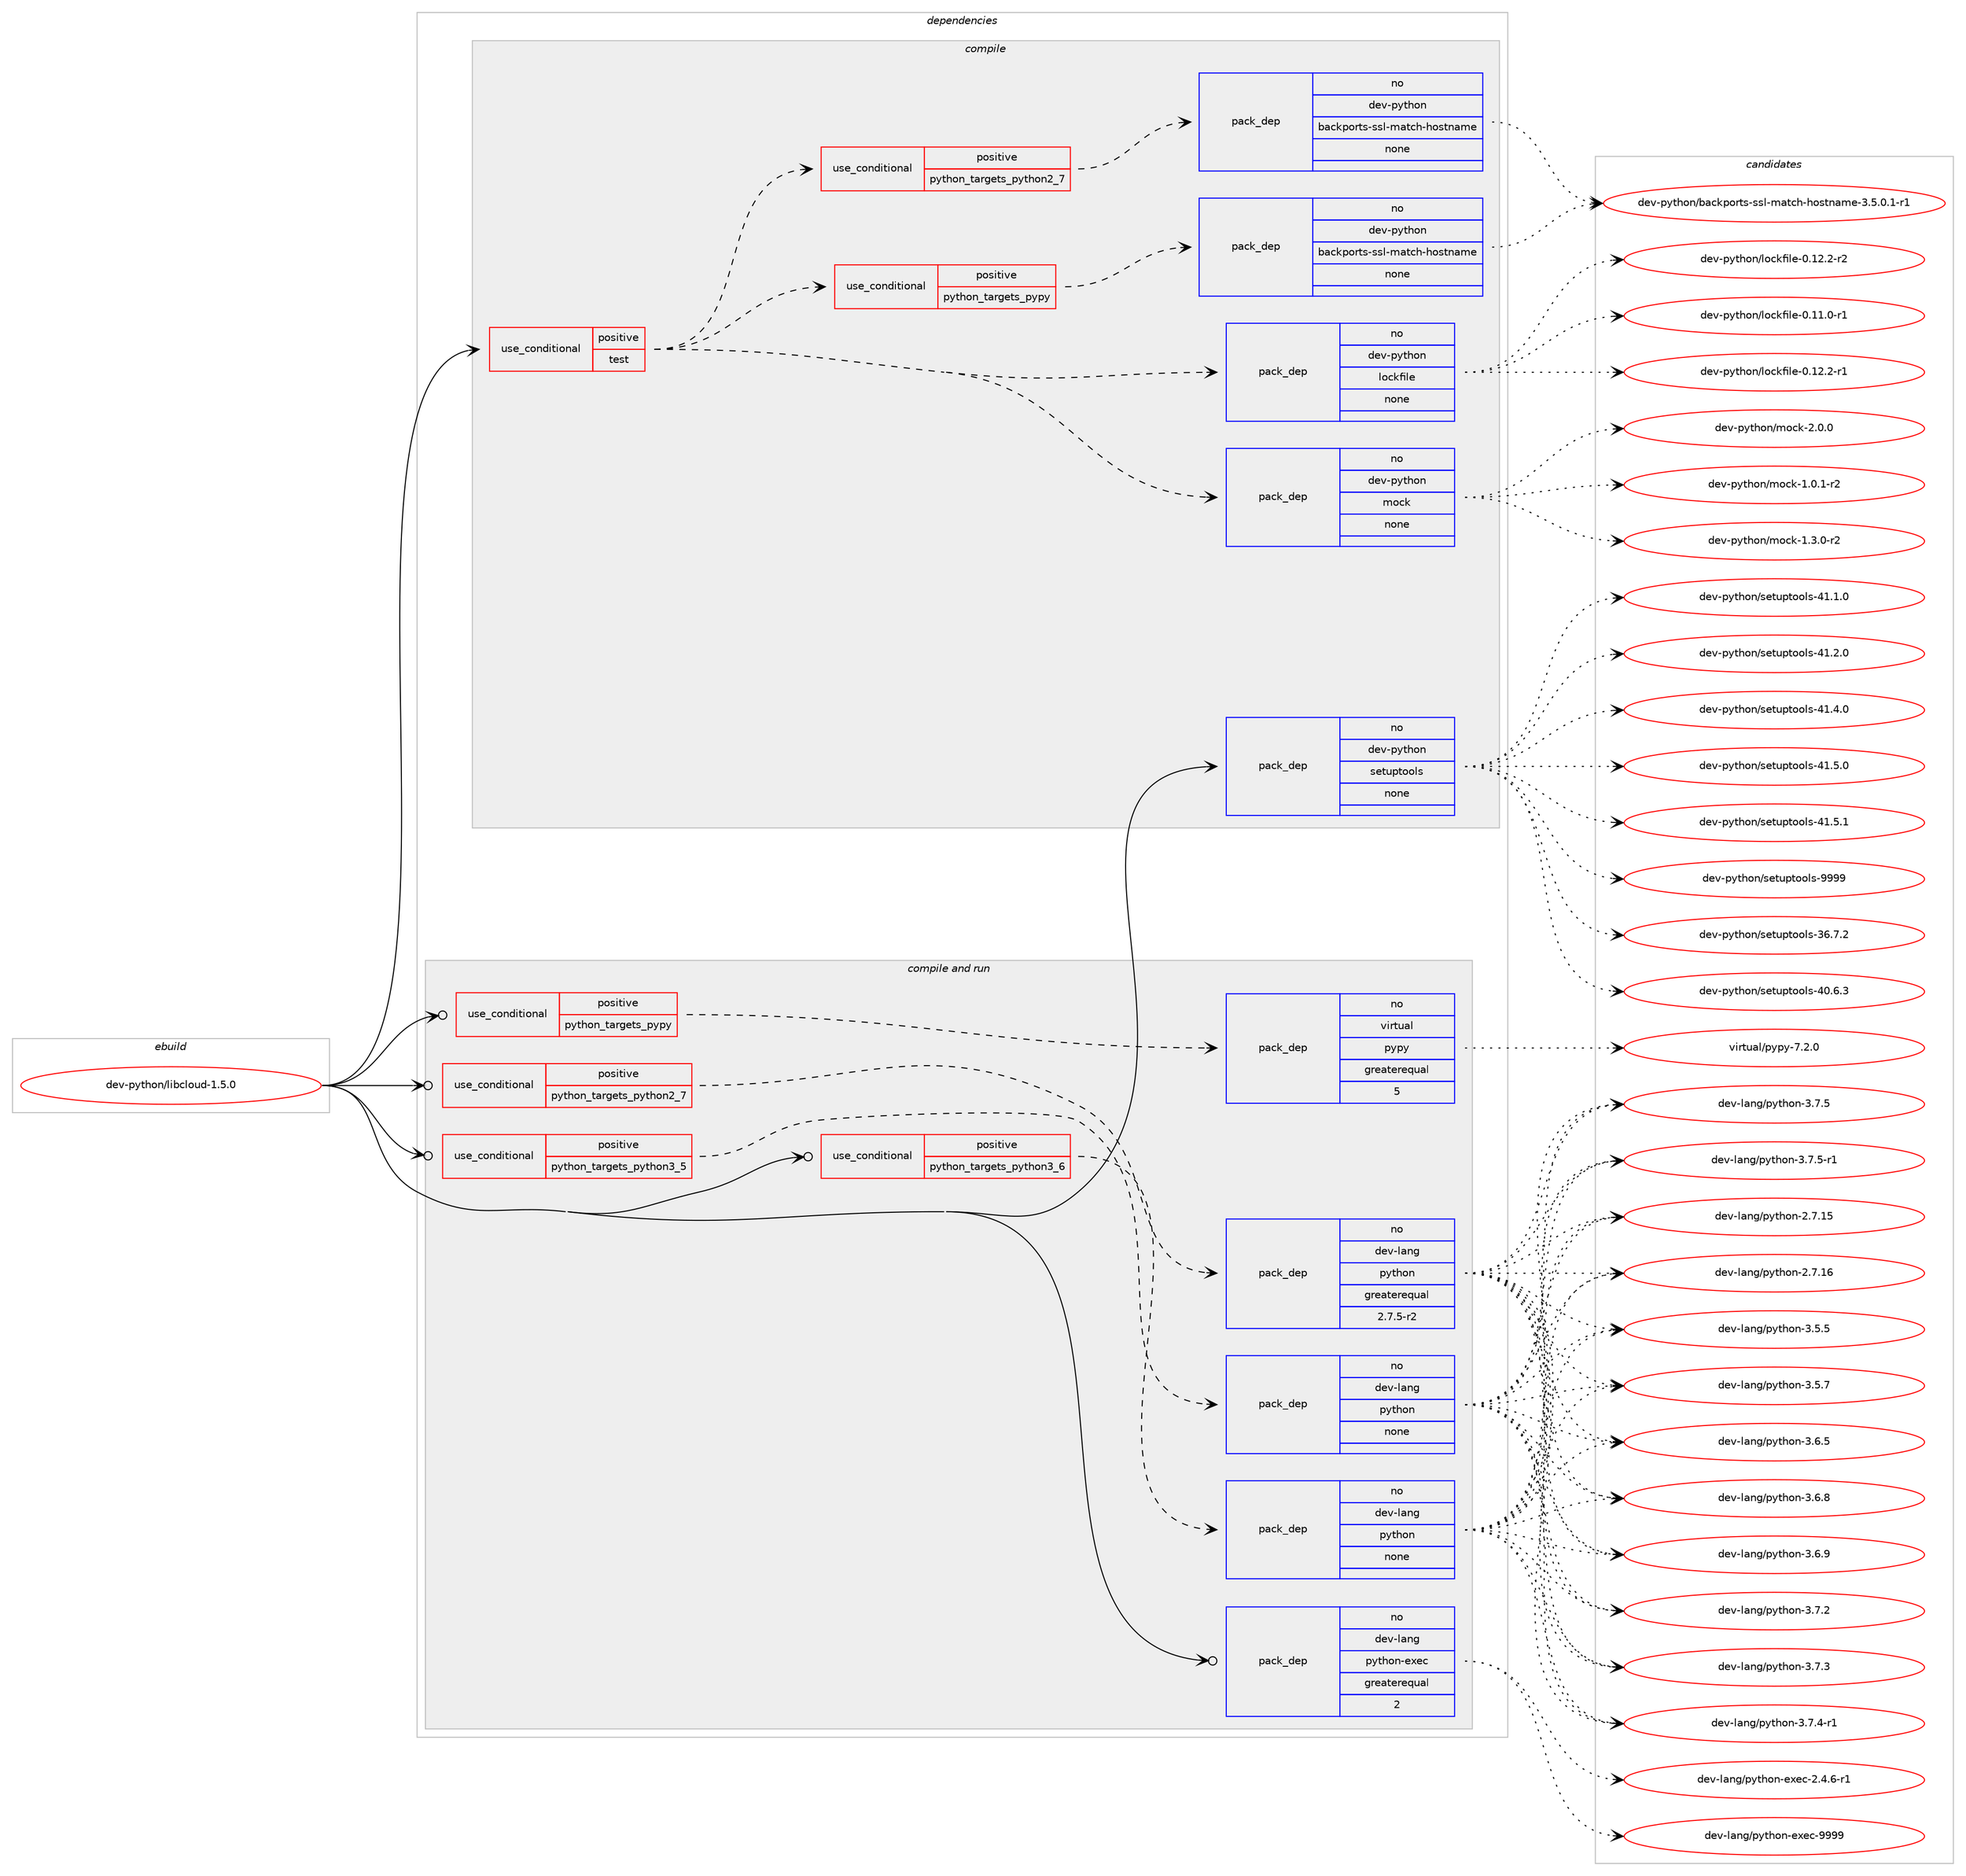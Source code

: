 digraph prolog {

# *************
# Graph options
# *************

newrank=true;
concentrate=true;
compound=true;
graph [rankdir=LR,fontname=Helvetica,fontsize=10,ranksep=1.5];#, ranksep=2.5, nodesep=0.2];
edge  [arrowhead=vee];
node  [fontname=Helvetica,fontsize=10];

# **********
# The ebuild
# **********

subgraph cluster_leftcol {
color=gray;
rank=same;
label=<<i>ebuild</i>>;
id [label="dev-python/libcloud-1.5.0", color=red, width=4, href="../dev-python/libcloud-1.5.0.svg"];
}

# ****************
# The dependencies
# ****************

subgraph cluster_midcol {
color=gray;
label=<<i>dependencies</i>>;
subgraph cluster_compile {
fillcolor="#eeeeee";
style=filled;
label=<<i>compile</i>>;
subgraph cond141918 {
dependency612799 [label=<<TABLE BORDER="0" CELLBORDER="1" CELLSPACING="0" CELLPADDING="4"><TR><TD ROWSPAN="3" CELLPADDING="10">use_conditional</TD></TR><TR><TD>positive</TD></TR><TR><TD>test</TD></TR></TABLE>>, shape=none, color=red];
subgraph pack459077 {
dependency612800 [label=<<TABLE BORDER="0" CELLBORDER="1" CELLSPACING="0" CELLPADDING="4" WIDTH="220"><TR><TD ROWSPAN="6" CELLPADDING="30">pack_dep</TD></TR><TR><TD WIDTH="110">no</TD></TR><TR><TD>dev-python</TD></TR><TR><TD>mock</TD></TR><TR><TD>none</TD></TR><TR><TD></TD></TR></TABLE>>, shape=none, color=blue];
}
dependency612799:e -> dependency612800:w [weight=20,style="dashed",arrowhead="vee"];
subgraph pack459078 {
dependency612801 [label=<<TABLE BORDER="0" CELLBORDER="1" CELLSPACING="0" CELLPADDING="4" WIDTH="220"><TR><TD ROWSPAN="6" CELLPADDING="30">pack_dep</TD></TR><TR><TD WIDTH="110">no</TD></TR><TR><TD>dev-python</TD></TR><TR><TD>lockfile</TD></TR><TR><TD>none</TD></TR><TR><TD></TD></TR></TABLE>>, shape=none, color=blue];
}
dependency612799:e -> dependency612801:w [weight=20,style="dashed",arrowhead="vee"];
subgraph cond141919 {
dependency612802 [label=<<TABLE BORDER="0" CELLBORDER="1" CELLSPACING="0" CELLPADDING="4"><TR><TD ROWSPAN="3" CELLPADDING="10">use_conditional</TD></TR><TR><TD>positive</TD></TR><TR><TD>python_targets_pypy</TD></TR></TABLE>>, shape=none, color=red];
subgraph pack459079 {
dependency612803 [label=<<TABLE BORDER="0" CELLBORDER="1" CELLSPACING="0" CELLPADDING="4" WIDTH="220"><TR><TD ROWSPAN="6" CELLPADDING="30">pack_dep</TD></TR><TR><TD WIDTH="110">no</TD></TR><TR><TD>dev-python</TD></TR><TR><TD>backports-ssl-match-hostname</TD></TR><TR><TD>none</TD></TR><TR><TD></TD></TR></TABLE>>, shape=none, color=blue];
}
dependency612802:e -> dependency612803:w [weight=20,style="dashed",arrowhead="vee"];
}
dependency612799:e -> dependency612802:w [weight=20,style="dashed",arrowhead="vee"];
subgraph cond141920 {
dependency612804 [label=<<TABLE BORDER="0" CELLBORDER="1" CELLSPACING="0" CELLPADDING="4"><TR><TD ROWSPAN="3" CELLPADDING="10">use_conditional</TD></TR><TR><TD>positive</TD></TR><TR><TD>python_targets_python2_7</TD></TR></TABLE>>, shape=none, color=red];
subgraph pack459080 {
dependency612805 [label=<<TABLE BORDER="0" CELLBORDER="1" CELLSPACING="0" CELLPADDING="4" WIDTH="220"><TR><TD ROWSPAN="6" CELLPADDING="30">pack_dep</TD></TR><TR><TD WIDTH="110">no</TD></TR><TR><TD>dev-python</TD></TR><TR><TD>backports-ssl-match-hostname</TD></TR><TR><TD>none</TD></TR><TR><TD></TD></TR></TABLE>>, shape=none, color=blue];
}
dependency612804:e -> dependency612805:w [weight=20,style="dashed",arrowhead="vee"];
}
dependency612799:e -> dependency612804:w [weight=20,style="dashed",arrowhead="vee"];
}
id:e -> dependency612799:w [weight=20,style="solid",arrowhead="vee"];
subgraph pack459081 {
dependency612806 [label=<<TABLE BORDER="0" CELLBORDER="1" CELLSPACING="0" CELLPADDING="4" WIDTH="220"><TR><TD ROWSPAN="6" CELLPADDING="30">pack_dep</TD></TR><TR><TD WIDTH="110">no</TD></TR><TR><TD>dev-python</TD></TR><TR><TD>setuptools</TD></TR><TR><TD>none</TD></TR><TR><TD></TD></TR></TABLE>>, shape=none, color=blue];
}
id:e -> dependency612806:w [weight=20,style="solid",arrowhead="vee"];
}
subgraph cluster_compileandrun {
fillcolor="#eeeeee";
style=filled;
label=<<i>compile and run</i>>;
subgraph cond141921 {
dependency612807 [label=<<TABLE BORDER="0" CELLBORDER="1" CELLSPACING="0" CELLPADDING="4"><TR><TD ROWSPAN="3" CELLPADDING="10">use_conditional</TD></TR><TR><TD>positive</TD></TR><TR><TD>python_targets_pypy</TD></TR></TABLE>>, shape=none, color=red];
subgraph pack459082 {
dependency612808 [label=<<TABLE BORDER="0" CELLBORDER="1" CELLSPACING="0" CELLPADDING="4" WIDTH="220"><TR><TD ROWSPAN="6" CELLPADDING="30">pack_dep</TD></TR><TR><TD WIDTH="110">no</TD></TR><TR><TD>virtual</TD></TR><TR><TD>pypy</TD></TR><TR><TD>greaterequal</TD></TR><TR><TD>5</TD></TR></TABLE>>, shape=none, color=blue];
}
dependency612807:e -> dependency612808:w [weight=20,style="dashed",arrowhead="vee"];
}
id:e -> dependency612807:w [weight=20,style="solid",arrowhead="odotvee"];
subgraph cond141922 {
dependency612809 [label=<<TABLE BORDER="0" CELLBORDER="1" CELLSPACING="0" CELLPADDING="4"><TR><TD ROWSPAN="3" CELLPADDING="10">use_conditional</TD></TR><TR><TD>positive</TD></TR><TR><TD>python_targets_python2_7</TD></TR></TABLE>>, shape=none, color=red];
subgraph pack459083 {
dependency612810 [label=<<TABLE BORDER="0" CELLBORDER="1" CELLSPACING="0" CELLPADDING="4" WIDTH="220"><TR><TD ROWSPAN="6" CELLPADDING="30">pack_dep</TD></TR><TR><TD WIDTH="110">no</TD></TR><TR><TD>dev-lang</TD></TR><TR><TD>python</TD></TR><TR><TD>greaterequal</TD></TR><TR><TD>2.7.5-r2</TD></TR></TABLE>>, shape=none, color=blue];
}
dependency612809:e -> dependency612810:w [weight=20,style="dashed",arrowhead="vee"];
}
id:e -> dependency612809:w [weight=20,style="solid",arrowhead="odotvee"];
subgraph cond141923 {
dependency612811 [label=<<TABLE BORDER="0" CELLBORDER="1" CELLSPACING="0" CELLPADDING="4"><TR><TD ROWSPAN="3" CELLPADDING="10">use_conditional</TD></TR><TR><TD>positive</TD></TR><TR><TD>python_targets_python3_5</TD></TR></TABLE>>, shape=none, color=red];
subgraph pack459084 {
dependency612812 [label=<<TABLE BORDER="0" CELLBORDER="1" CELLSPACING="0" CELLPADDING="4" WIDTH="220"><TR><TD ROWSPAN="6" CELLPADDING="30">pack_dep</TD></TR><TR><TD WIDTH="110">no</TD></TR><TR><TD>dev-lang</TD></TR><TR><TD>python</TD></TR><TR><TD>none</TD></TR><TR><TD></TD></TR></TABLE>>, shape=none, color=blue];
}
dependency612811:e -> dependency612812:w [weight=20,style="dashed",arrowhead="vee"];
}
id:e -> dependency612811:w [weight=20,style="solid",arrowhead="odotvee"];
subgraph cond141924 {
dependency612813 [label=<<TABLE BORDER="0" CELLBORDER="1" CELLSPACING="0" CELLPADDING="4"><TR><TD ROWSPAN="3" CELLPADDING="10">use_conditional</TD></TR><TR><TD>positive</TD></TR><TR><TD>python_targets_python3_6</TD></TR></TABLE>>, shape=none, color=red];
subgraph pack459085 {
dependency612814 [label=<<TABLE BORDER="0" CELLBORDER="1" CELLSPACING="0" CELLPADDING="4" WIDTH="220"><TR><TD ROWSPAN="6" CELLPADDING="30">pack_dep</TD></TR><TR><TD WIDTH="110">no</TD></TR><TR><TD>dev-lang</TD></TR><TR><TD>python</TD></TR><TR><TD>none</TD></TR><TR><TD></TD></TR></TABLE>>, shape=none, color=blue];
}
dependency612813:e -> dependency612814:w [weight=20,style="dashed",arrowhead="vee"];
}
id:e -> dependency612813:w [weight=20,style="solid",arrowhead="odotvee"];
subgraph pack459086 {
dependency612815 [label=<<TABLE BORDER="0" CELLBORDER="1" CELLSPACING="0" CELLPADDING="4" WIDTH="220"><TR><TD ROWSPAN="6" CELLPADDING="30">pack_dep</TD></TR><TR><TD WIDTH="110">no</TD></TR><TR><TD>dev-lang</TD></TR><TR><TD>python-exec</TD></TR><TR><TD>greaterequal</TD></TR><TR><TD>2</TD></TR></TABLE>>, shape=none, color=blue];
}
id:e -> dependency612815:w [weight=20,style="solid",arrowhead="odotvee"];
}
subgraph cluster_run {
fillcolor="#eeeeee";
style=filled;
label=<<i>run</i>>;
}
}

# **************
# The candidates
# **************

subgraph cluster_choices {
rank=same;
color=gray;
label=<<i>candidates</i>>;

subgraph choice459077 {
color=black;
nodesep=1;
choice1001011184511212111610411111047109111991074549464846494511450 [label="dev-python/mock-1.0.1-r2", color=red, width=4,href="../dev-python/mock-1.0.1-r2.svg"];
choice1001011184511212111610411111047109111991074549465146484511450 [label="dev-python/mock-1.3.0-r2", color=red, width=4,href="../dev-python/mock-1.3.0-r2.svg"];
choice100101118451121211161041111104710911199107455046484648 [label="dev-python/mock-2.0.0", color=red, width=4,href="../dev-python/mock-2.0.0.svg"];
dependency612800:e -> choice1001011184511212111610411111047109111991074549464846494511450:w [style=dotted,weight="100"];
dependency612800:e -> choice1001011184511212111610411111047109111991074549465146484511450:w [style=dotted,weight="100"];
dependency612800:e -> choice100101118451121211161041111104710911199107455046484648:w [style=dotted,weight="100"];
}
subgraph choice459078 {
color=black;
nodesep=1;
choice100101118451121211161041111104710811199107102105108101454846494946484511449 [label="dev-python/lockfile-0.11.0-r1", color=red, width=4,href="../dev-python/lockfile-0.11.0-r1.svg"];
choice100101118451121211161041111104710811199107102105108101454846495046504511449 [label="dev-python/lockfile-0.12.2-r1", color=red, width=4,href="../dev-python/lockfile-0.12.2-r1.svg"];
choice100101118451121211161041111104710811199107102105108101454846495046504511450 [label="dev-python/lockfile-0.12.2-r2", color=red, width=4,href="../dev-python/lockfile-0.12.2-r2.svg"];
dependency612801:e -> choice100101118451121211161041111104710811199107102105108101454846494946484511449:w [style=dotted,weight="100"];
dependency612801:e -> choice100101118451121211161041111104710811199107102105108101454846495046504511449:w [style=dotted,weight="100"];
dependency612801:e -> choice100101118451121211161041111104710811199107102105108101454846495046504511450:w [style=dotted,weight="100"];
}
subgraph choice459079 {
color=black;
nodesep=1;
choice100101118451121211161041111104798979910711211111411611545115115108451099711699104451041111151161109710910145514653464846494511449 [label="dev-python/backports-ssl-match-hostname-3.5.0.1-r1", color=red, width=4,href="../dev-python/backports-ssl-match-hostname-3.5.0.1-r1.svg"];
dependency612803:e -> choice100101118451121211161041111104798979910711211111411611545115115108451099711699104451041111151161109710910145514653464846494511449:w [style=dotted,weight="100"];
}
subgraph choice459080 {
color=black;
nodesep=1;
choice100101118451121211161041111104798979910711211111411611545115115108451099711699104451041111151161109710910145514653464846494511449 [label="dev-python/backports-ssl-match-hostname-3.5.0.1-r1", color=red, width=4,href="../dev-python/backports-ssl-match-hostname-3.5.0.1-r1.svg"];
dependency612805:e -> choice100101118451121211161041111104798979910711211111411611545115115108451099711699104451041111151161109710910145514653464846494511449:w [style=dotted,weight="100"];
}
subgraph choice459081 {
color=black;
nodesep=1;
choice100101118451121211161041111104711510111611711211611111110811545515446554650 [label="dev-python/setuptools-36.7.2", color=red, width=4,href="../dev-python/setuptools-36.7.2.svg"];
choice100101118451121211161041111104711510111611711211611111110811545524846544651 [label="dev-python/setuptools-40.6.3", color=red, width=4,href="../dev-python/setuptools-40.6.3.svg"];
choice100101118451121211161041111104711510111611711211611111110811545524946494648 [label="dev-python/setuptools-41.1.0", color=red, width=4,href="../dev-python/setuptools-41.1.0.svg"];
choice100101118451121211161041111104711510111611711211611111110811545524946504648 [label="dev-python/setuptools-41.2.0", color=red, width=4,href="../dev-python/setuptools-41.2.0.svg"];
choice100101118451121211161041111104711510111611711211611111110811545524946524648 [label="dev-python/setuptools-41.4.0", color=red, width=4,href="../dev-python/setuptools-41.4.0.svg"];
choice100101118451121211161041111104711510111611711211611111110811545524946534648 [label="dev-python/setuptools-41.5.0", color=red, width=4,href="../dev-python/setuptools-41.5.0.svg"];
choice100101118451121211161041111104711510111611711211611111110811545524946534649 [label="dev-python/setuptools-41.5.1", color=red, width=4,href="../dev-python/setuptools-41.5.1.svg"];
choice10010111845112121116104111110471151011161171121161111111081154557575757 [label="dev-python/setuptools-9999", color=red, width=4,href="../dev-python/setuptools-9999.svg"];
dependency612806:e -> choice100101118451121211161041111104711510111611711211611111110811545515446554650:w [style=dotted,weight="100"];
dependency612806:e -> choice100101118451121211161041111104711510111611711211611111110811545524846544651:w [style=dotted,weight="100"];
dependency612806:e -> choice100101118451121211161041111104711510111611711211611111110811545524946494648:w [style=dotted,weight="100"];
dependency612806:e -> choice100101118451121211161041111104711510111611711211611111110811545524946504648:w [style=dotted,weight="100"];
dependency612806:e -> choice100101118451121211161041111104711510111611711211611111110811545524946524648:w [style=dotted,weight="100"];
dependency612806:e -> choice100101118451121211161041111104711510111611711211611111110811545524946534648:w [style=dotted,weight="100"];
dependency612806:e -> choice100101118451121211161041111104711510111611711211611111110811545524946534649:w [style=dotted,weight="100"];
dependency612806:e -> choice10010111845112121116104111110471151011161171121161111111081154557575757:w [style=dotted,weight="100"];
}
subgraph choice459082 {
color=black;
nodesep=1;
choice1181051141161179710847112121112121455546504648 [label="virtual/pypy-7.2.0", color=red, width=4,href="../virtual/pypy-7.2.0.svg"];
dependency612808:e -> choice1181051141161179710847112121112121455546504648:w [style=dotted,weight="100"];
}
subgraph choice459083 {
color=black;
nodesep=1;
choice10010111845108971101034711212111610411111045504655464953 [label="dev-lang/python-2.7.15", color=red, width=4,href="../dev-lang/python-2.7.15.svg"];
choice10010111845108971101034711212111610411111045504655464954 [label="dev-lang/python-2.7.16", color=red, width=4,href="../dev-lang/python-2.7.16.svg"];
choice100101118451089711010347112121116104111110455146534653 [label="dev-lang/python-3.5.5", color=red, width=4,href="../dev-lang/python-3.5.5.svg"];
choice100101118451089711010347112121116104111110455146534655 [label="dev-lang/python-3.5.7", color=red, width=4,href="../dev-lang/python-3.5.7.svg"];
choice100101118451089711010347112121116104111110455146544653 [label="dev-lang/python-3.6.5", color=red, width=4,href="../dev-lang/python-3.6.5.svg"];
choice100101118451089711010347112121116104111110455146544656 [label="dev-lang/python-3.6.8", color=red, width=4,href="../dev-lang/python-3.6.8.svg"];
choice100101118451089711010347112121116104111110455146544657 [label="dev-lang/python-3.6.9", color=red, width=4,href="../dev-lang/python-3.6.9.svg"];
choice100101118451089711010347112121116104111110455146554650 [label="dev-lang/python-3.7.2", color=red, width=4,href="../dev-lang/python-3.7.2.svg"];
choice100101118451089711010347112121116104111110455146554651 [label="dev-lang/python-3.7.3", color=red, width=4,href="../dev-lang/python-3.7.3.svg"];
choice1001011184510897110103471121211161041111104551465546524511449 [label="dev-lang/python-3.7.4-r1", color=red, width=4,href="../dev-lang/python-3.7.4-r1.svg"];
choice100101118451089711010347112121116104111110455146554653 [label="dev-lang/python-3.7.5", color=red, width=4,href="../dev-lang/python-3.7.5.svg"];
choice1001011184510897110103471121211161041111104551465546534511449 [label="dev-lang/python-3.7.5-r1", color=red, width=4,href="../dev-lang/python-3.7.5-r1.svg"];
dependency612810:e -> choice10010111845108971101034711212111610411111045504655464953:w [style=dotted,weight="100"];
dependency612810:e -> choice10010111845108971101034711212111610411111045504655464954:w [style=dotted,weight="100"];
dependency612810:e -> choice100101118451089711010347112121116104111110455146534653:w [style=dotted,weight="100"];
dependency612810:e -> choice100101118451089711010347112121116104111110455146534655:w [style=dotted,weight="100"];
dependency612810:e -> choice100101118451089711010347112121116104111110455146544653:w [style=dotted,weight="100"];
dependency612810:e -> choice100101118451089711010347112121116104111110455146544656:w [style=dotted,weight="100"];
dependency612810:e -> choice100101118451089711010347112121116104111110455146544657:w [style=dotted,weight="100"];
dependency612810:e -> choice100101118451089711010347112121116104111110455146554650:w [style=dotted,weight="100"];
dependency612810:e -> choice100101118451089711010347112121116104111110455146554651:w [style=dotted,weight="100"];
dependency612810:e -> choice1001011184510897110103471121211161041111104551465546524511449:w [style=dotted,weight="100"];
dependency612810:e -> choice100101118451089711010347112121116104111110455146554653:w [style=dotted,weight="100"];
dependency612810:e -> choice1001011184510897110103471121211161041111104551465546534511449:w [style=dotted,weight="100"];
}
subgraph choice459084 {
color=black;
nodesep=1;
choice10010111845108971101034711212111610411111045504655464953 [label="dev-lang/python-2.7.15", color=red, width=4,href="../dev-lang/python-2.7.15.svg"];
choice10010111845108971101034711212111610411111045504655464954 [label="dev-lang/python-2.7.16", color=red, width=4,href="../dev-lang/python-2.7.16.svg"];
choice100101118451089711010347112121116104111110455146534653 [label="dev-lang/python-3.5.5", color=red, width=4,href="../dev-lang/python-3.5.5.svg"];
choice100101118451089711010347112121116104111110455146534655 [label="dev-lang/python-3.5.7", color=red, width=4,href="../dev-lang/python-3.5.7.svg"];
choice100101118451089711010347112121116104111110455146544653 [label="dev-lang/python-3.6.5", color=red, width=4,href="../dev-lang/python-3.6.5.svg"];
choice100101118451089711010347112121116104111110455146544656 [label="dev-lang/python-3.6.8", color=red, width=4,href="../dev-lang/python-3.6.8.svg"];
choice100101118451089711010347112121116104111110455146544657 [label="dev-lang/python-3.6.9", color=red, width=4,href="../dev-lang/python-3.6.9.svg"];
choice100101118451089711010347112121116104111110455146554650 [label="dev-lang/python-3.7.2", color=red, width=4,href="../dev-lang/python-3.7.2.svg"];
choice100101118451089711010347112121116104111110455146554651 [label="dev-lang/python-3.7.3", color=red, width=4,href="../dev-lang/python-3.7.3.svg"];
choice1001011184510897110103471121211161041111104551465546524511449 [label="dev-lang/python-3.7.4-r1", color=red, width=4,href="../dev-lang/python-3.7.4-r1.svg"];
choice100101118451089711010347112121116104111110455146554653 [label="dev-lang/python-3.7.5", color=red, width=4,href="../dev-lang/python-3.7.5.svg"];
choice1001011184510897110103471121211161041111104551465546534511449 [label="dev-lang/python-3.7.5-r1", color=red, width=4,href="../dev-lang/python-3.7.5-r1.svg"];
dependency612812:e -> choice10010111845108971101034711212111610411111045504655464953:w [style=dotted,weight="100"];
dependency612812:e -> choice10010111845108971101034711212111610411111045504655464954:w [style=dotted,weight="100"];
dependency612812:e -> choice100101118451089711010347112121116104111110455146534653:w [style=dotted,weight="100"];
dependency612812:e -> choice100101118451089711010347112121116104111110455146534655:w [style=dotted,weight="100"];
dependency612812:e -> choice100101118451089711010347112121116104111110455146544653:w [style=dotted,weight="100"];
dependency612812:e -> choice100101118451089711010347112121116104111110455146544656:w [style=dotted,weight="100"];
dependency612812:e -> choice100101118451089711010347112121116104111110455146544657:w [style=dotted,weight="100"];
dependency612812:e -> choice100101118451089711010347112121116104111110455146554650:w [style=dotted,weight="100"];
dependency612812:e -> choice100101118451089711010347112121116104111110455146554651:w [style=dotted,weight="100"];
dependency612812:e -> choice1001011184510897110103471121211161041111104551465546524511449:w [style=dotted,weight="100"];
dependency612812:e -> choice100101118451089711010347112121116104111110455146554653:w [style=dotted,weight="100"];
dependency612812:e -> choice1001011184510897110103471121211161041111104551465546534511449:w [style=dotted,weight="100"];
}
subgraph choice459085 {
color=black;
nodesep=1;
choice10010111845108971101034711212111610411111045504655464953 [label="dev-lang/python-2.7.15", color=red, width=4,href="../dev-lang/python-2.7.15.svg"];
choice10010111845108971101034711212111610411111045504655464954 [label="dev-lang/python-2.7.16", color=red, width=4,href="../dev-lang/python-2.7.16.svg"];
choice100101118451089711010347112121116104111110455146534653 [label="dev-lang/python-3.5.5", color=red, width=4,href="../dev-lang/python-3.5.5.svg"];
choice100101118451089711010347112121116104111110455146534655 [label="dev-lang/python-3.5.7", color=red, width=4,href="../dev-lang/python-3.5.7.svg"];
choice100101118451089711010347112121116104111110455146544653 [label="dev-lang/python-3.6.5", color=red, width=4,href="../dev-lang/python-3.6.5.svg"];
choice100101118451089711010347112121116104111110455146544656 [label="dev-lang/python-3.6.8", color=red, width=4,href="../dev-lang/python-3.6.8.svg"];
choice100101118451089711010347112121116104111110455146544657 [label="dev-lang/python-3.6.9", color=red, width=4,href="../dev-lang/python-3.6.9.svg"];
choice100101118451089711010347112121116104111110455146554650 [label="dev-lang/python-3.7.2", color=red, width=4,href="../dev-lang/python-3.7.2.svg"];
choice100101118451089711010347112121116104111110455146554651 [label="dev-lang/python-3.7.3", color=red, width=4,href="../dev-lang/python-3.7.3.svg"];
choice1001011184510897110103471121211161041111104551465546524511449 [label="dev-lang/python-3.7.4-r1", color=red, width=4,href="../dev-lang/python-3.7.4-r1.svg"];
choice100101118451089711010347112121116104111110455146554653 [label="dev-lang/python-3.7.5", color=red, width=4,href="../dev-lang/python-3.7.5.svg"];
choice1001011184510897110103471121211161041111104551465546534511449 [label="dev-lang/python-3.7.5-r1", color=red, width=4,href="../dev-lang/python-3.7.5-r1.svg"];
dependency612814:e -> choice10010111845108971101034711212111610411111045504655464953:w [style=dotted,weight="100"];
dependency612814:e -> choice10010111845108971101034711212111610411111045504655464954:w [style=dotted,weight="100"];
dependency612814:e -> choice100101118451089711010347112121116104111110455146534653:w [style=dotted,weight="100"];
dependency612814:e -> choice100101118451089711010347112121116104111110455146534655:w [style=dotted,weight="100"];
dependency612814:e -> choice100101118451089711010347112121116104111110455146544653:w [style=dotted,weight="100"];
dependency612814:e -> choice100101118451089711010347112121116104111110455146544656:w [style=dotted,weight="100"];
dependency612814:e -> choice100101118451089711010347112121116104111110455146544657:w [style=dotted,weight="100"];
dependency612814:e -> choice100101118451089711010347112121116104111110455146554650:w [style=dotted,weight="100"];
dependency612814:e -> choice100101118451089711010347112121116104111110455146554651:w [style=dotted,weight="100"];
dependency612814:e -> choice1001011184510897110103471121211161041111104551465546524511449:w [style=dotted,weight="100"];
dependency612814:e -> choice100101118451089711010347112121116104111110455146554653:w [style=dotted,weight="100"];
dependency612814:e -> choice1001011184510897110103471121211161041111104551465546534511449:w [style=dotted,weight="100"];
}
subgraph choice459086 {
color=black;
nodesep=1;
choice10010111845108971101034711212111610411111045101120101994550465246544511449 [label="dev-lang/python-exec-2.4.6-r1", color=red, width=4,href="../dev-lang/python-exec-2.4.6-r1.svg"];
choice10010111845108971101034711212111610411111045101120101994557575757 [label="dev-lang/python-exec-9999", color=red, width=4,href="../dev-lang/python-exec-9999.svg"];
dependency612815:e -> choice10010111845108971101034711212111610411111045101120101994550465246544511449:w [style=dotted,weight="100"];
dependency612815:e -> choice10010111845108971101034711212111610411111045101120101994557575757:w [style=dotted,weight="100"];
}
}

}
